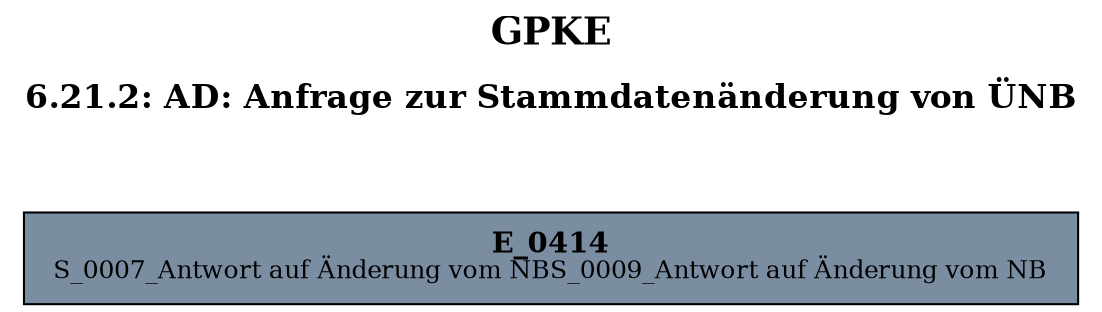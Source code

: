 digraph D {
    labelloc="t";
    label=<<B><FONT POINT-SIZE="18">GPKE</FONT></B><BR/><BR/><B><FONT POINT-SIZE="16">6.21.2: AD: Anfrage zur Stammdatenänderung von ÜNB</FONT></B><BR/><BR/><BR/><BR/>>;
    ratio="compress";
    concentrate=true;
    pack=true;
    rankdir=TB;
    packmode="array";
    size="20,20";
    "Empty" [margin="0.2,0.12", shape=box, style=filled, fillcolor="#7a8da1", label=<<B>E_0414</B><BR align="center"/><FONT point-size="12">S_0007_Antwort auf Änderung vom NB
S_0009_Antwort auf Änderung vom NB</FONT><BR align="center"/>>];


    bgcolor="transparent";
}